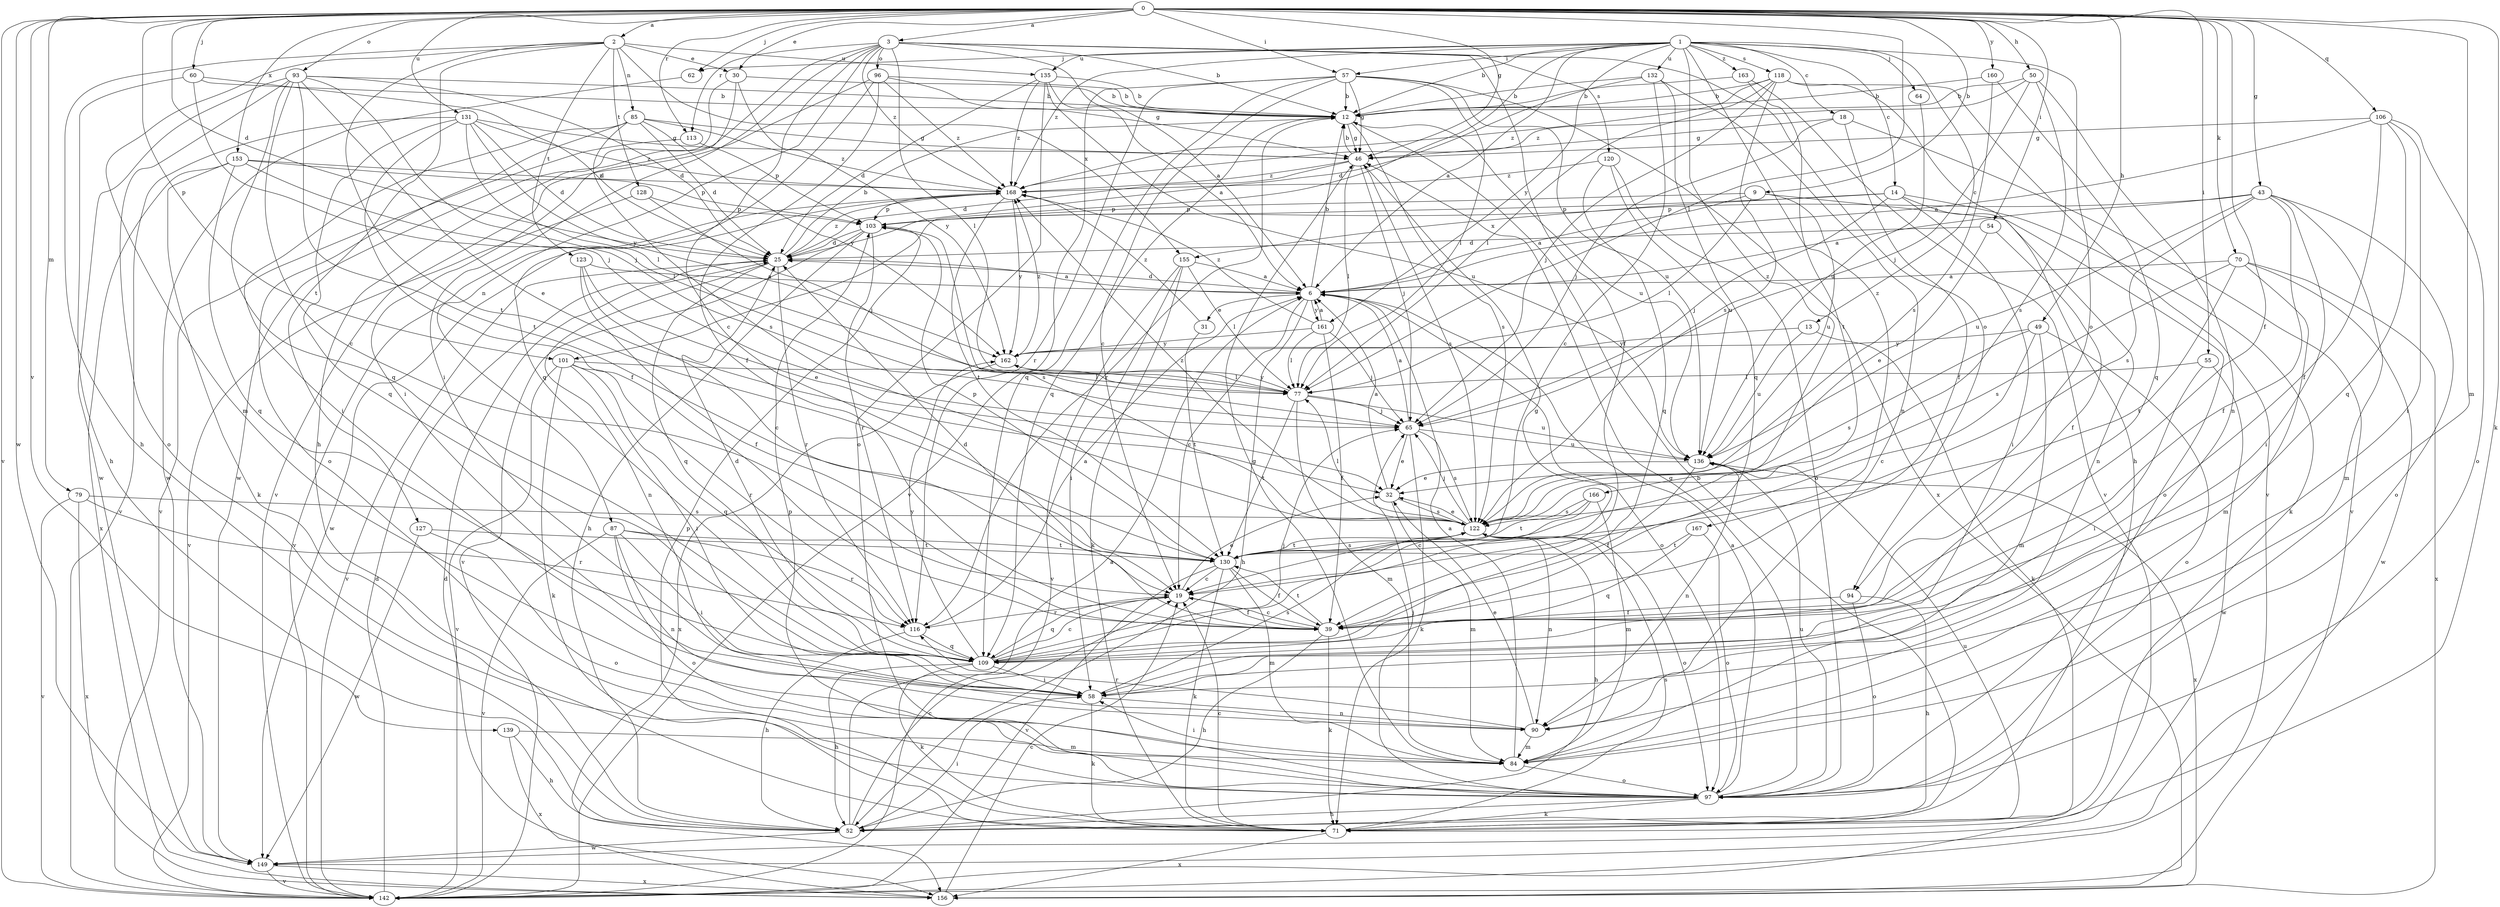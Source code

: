 strict digraph  {
0;
1;
2;
3;
6;
9;
12;
13;
14;
18;
19;
25;
30;
31;
32;
39;
43;
46;
49;
50;
52;
54;
55;
57;
58;
60;
62;
64;
65;
70;
71;
77;
79;
84;
85;
87;
90;
93;
94;
96;
97;
101;
103;
106;
109;
113;
116;
118;
120;
122;
123;
127;
128;
130;
131;
132;
135;
136;
139;
142;
149;
153;
155;
156;
160;
161;
162;
163;
166;
167;
168;
0 -> 2  [label=a];
0 -> 3  [label=a];
0 -> 9  [label=b];
0 -> 25  [label=d];
0 -> 30  [label=e];
0 -> 39  [label=f];
0 -> 43  [label=g];
0 -> 46  [label=g];
0 -> 49  [label=h];
0 -> 50  [label=h];
0 -> 54  [label=i];
0 -> 55  [label=i];
0 -> 57  [label=i];
0 -> 60  [label=j];
0 -> 62  [label=j];
0 -> 70  [label=k];
0 -> 71  [label=k];
0 -> 77  [label=l];
0 -> 79  [label=m];
0 -> 84  [label=m];
0 -> 93  [label=o];
0 -> 101  [label=p];
0 -> 106  [label=q];
0 -> 113  [label=r];
0 -> 131  [label=u];
0 -> 139  [label=v];
0 -> 142  [label=v];
0 -> 149  [label=w];
0 -> 153  [label=x];
0 -> 160  [label=y];
1 -> 6  [label=a];
1 -> 12  [label=b];
1 -> 13  [label=c];
1 -> 14  [label=c];
1 -> 18  [label=c];
1 -> 57  [label=i];
1 -> 62  [label=j];
1 -> 64  [label=j];
1 -> 94  [label=o];
1 -> 101  [label=p];
1 -> 118  [label=s];
1 -> 132  [label=u];
1 -> 135  [label=u];
1 -> 161  [label=y];
1 -> 163  [label=z];
1 -> 166  [label=z];
1 -> 167  [label=z];
1 -> 168  [label=z];
2 -> 30  [label=e];
2 -> 52  [label=h];
2 -> 84  [label=m];
2 -> 85  [label=n];
2 -> 123  [label=t];
2 -> 127  [label=t];
2 -> 128  [label=t];
2 -> 130  [label=t];
2 -> 135  [label=u];
2 -> 155  [label=x];
3 -> 6  [label=a];
3 -> 12  [label=b];
3 -> 19  [label=c];
3 -> 39  [label=f];
3 -> 52  [label=h];
3 -> 58  [label=i];
3 -> 77  [label=l];
3 -> 87  [label=n];
3 -> 94  [label=o];
3 -> 96  [label=o];
3 -> 113  [label=r];
3 -> 120  [label=s];
3 -> 168  [label=z];
6 -> 12  [label=b];
6 -> 19  [label=c];
6 -> 25  [label=d];
6 -> 31  [label=e];
6 -> 52  [label=h];
6 -> 97  [label=o];
6 -> 161  [label=y];
9 -> 6  [label=a];
9 -> 77  [label=l];
9 -> 97  [label=o];
9 -> 103  [label=p];
9 -> 136  [label=u];
12 -> 46  [label=g];
12 -> 109  [label=q];
12 -> 116  [label=r];
12 -> 122  [label=s];
12 -> 136  [label=u];
13 -> 71  [label=k];
13 -> 136  [label=u];
13 -> 162  [label=y];
14 -> 58  [label=i];
14 -> 65  [label=j];
14 -> 71  [label=k];
14 -> 90  [label=n];
14 -> 103  [label=p];
14 -> 155  [label=x];
18 -> 39  [label=f];
18 -> 46  [label=g];
18 -> 65  [label=j];
18 -> 142  [label=v];
19 -> 32  [label=e];
19 -> 39  [label=f];
19 -> 109  [label=q];
19 -> 116  [label=r];
25 -> 6  [label=a];
25 -> 12  [label=b];
25 -> 90  [label=n];
25 -> 109  [label=q];
25 -> 116  [label=r];
25 -> 142  [label=v];
25 -> 168  [label=z];
30 -> 12  [label=b];
30 -> 58  [label=i];
30 -> 149  [label=w];
30 -> 162  [label=y];
31 -> 130  [label=t];
31 -> 168  [label=z];
32 -> 6  [label=a];
32 -> 84  [label=m];
32 -> 122  [label=s];
39 -> 19  [label=c];
39 -> 25  [label=d];
39 -> 52  [label=h];
39 -> 71  [label=k];
39 -> 130  [label=t];
43 -> 6  [label=a];
43 -> 39  [label=f];
43 -> 58  [label=i];
43 -> 84  [label=m];
43 -> 97  [label=o];
43 -> 103  [label=p];
43 -> 122  [label=s];
43 -> 136  [label=u];
46 -> 12  [label=b];
46 -> 25  [label=d];
46 -> 65  [label=j];
46 -> 77  [label=l];
46 -> 122  [label=s];
46 -> 168  [label=z];
49 -> 19  [label=c];
49 -> 84  [label=m];
49 -> 97  [label=o];
49 -> 122  [label=s];
49 -> 162  [label=y];
50 -> 12  [label=b];
50 -> 65  [label=j];
50 -> 90  [label=n];
50 -> 122  [label=s];
50 -> 168  [label=z];
52 -> 6  [label=a];
52 -> 19  [label=c];
52 -> 58  [label=i];
52 -> 149  [label=w];
54 -> 25  [label=d];
54 -> 32  [label=e];
54 -> 39  [label=f];
55 -> 58  [label=i];
55 -> 77  [label=l];
55 -> 149  [label=w];
57 -> 12  [label=b];
57 -> 19  [label=c];
57 -> 46  [label=g];
57 -> 77  [label=l];
57 -> 109  [label=q];
57 -> 116  [label=r];
57 -> 136  [label=u];
57 -> 142  [label=v];
57 -> 156  [label=x];
58 -> 71  [label=k];
58 -> 90  [label=n];
58 -> 122  [label=s];
60 -> 12  [label=b];
60 -> 25  [label=d];
60 -> 52  [label=h];
60 -> 65  [label=j];
62 -> 149  [label=w];
64 -> 136  [label=u];
65 -> 6  [label=a];
65 -> 32  [label=e];
65 -> 71  [label=k];
65 -> 122  [label=s];
65 -> 136  [label=u];
70 -> 6  [label=a];
70 -> 84  [label=m];
70 -> 122  [label=s];
70 -> 130  [label=t];
70 -> 149  [label=w];
70 -> 156  [label=x];
71 -> 12  [label=b];
71 -> 19  [label=c];
71 -> 103  [label=p];
71 -> 122  [label=s];
71 -> 136  [label=u];
71 -> 156  [label=x];
77 -> 65  [label=j];
77 -> 84  [label=m];
77 -> 130  [label=t];
77 -> 136  [label=u];
77 -> 162  [label=y];
79 -> 116  [label=r];
79 -> 122  [label=s];
79 -> 142  [label=v];
79 -> 156  [label=x];
84 -> 6  [label=a];
84 -> 46  [label=g];
84 -> 58  [label=i];
84 -> 97  [label=o];
85 -> 25  [label=d];
85 -> 46  [label=g];
85 -> 58  [label=i];
85 -> 97  [label=o];
85 -> 122  [label=s];
85 -> 162  [label=y];
85 -> 168  [label=z];
87 -> 58  [label=i];
87 -> 90  [label=n];
87 -> 97  [label=o];
87 -> 116  [label=r];
87 -> 130  [label=t];
87 -> 142  [label=v];
90 -> 32  [label=e];
90 -> 84  [label=m];
90 -> 116  [label=r];
93 -> 12  [label=b];
93 -> 19  [label=c];
93 -> 25  [label=d];
93 -> 32  [label=e];
93 -> 65  [label=j];
93 -> 97  [label=o];
93 -> 109  [label=q];
93 -> 130  [label=t];
93 -> 149  [label=w];
94 -> 39  [label=f];
94 -> 52  [label=h];
94 -> 97  [label=o];
96 -> 12  [label=b];
96 -> 39  [label=f];
96 -> 46  [label=g];
96 -> 109  [label=q];
96 -> 142  [label=v];
96 -> 168  [label=z];
97 -> 6  [label=a];
97 -> 46  [label=g];
97 -> 52  [label=h];
97 -> 65  [label=j];
97 -> 71  [label=k];
97 -> 103  [label=p];
97 -> 136  [label=u];
101 -> 58  [label=i];
101 -> 71  [label=k];
101 -> 77  [label=l];
101 -> 109  [label=q];
101 -> 116  [label=r];
101 -> 142  [label=v];
103 -> 25  [label=d];
103 -> 52  [label=h];
103 -> 116  [label=r];
103 -> 122  [label=s];
103 -> 142  [label=v];
106 -> 6  [label=a];
106 -> 39  [label=f];
106 -> 46  [label=g];
106 -> 58  [label=i];
106 -> 97  [label=o];
106 -> 109  [label=q];
109 -> 19  [label=c];
109 -> 25  [label=d];
109 -> 46  [label=g];
109 -> 52  [label=h];
109 -> 58  [label=i];
109 -> 65  [label=j];
109 -> 71  [label=k];
109 -> 162  [label=y];
113 -> 103  [label=p];
113 -> 142  [label=v];
116 -> 6  [label=a];
116 -> 52  [label=h];
116 -> 109  [label=q];
118 -> 12  [label=b];
118 -> 52  [label=h];
118 -> 65  [label=j];
118 -> 77  [label=l];
118 -> 122  [label=s];
118 -> 142  [label=v];
118 -> 168  [label=z];
120 -> 97  [label=o];
120 -> 109  [label=q];
120 -> 136  [label=u];
120 -> 168  [label=z];
122 -> 32  [label=e];
122 -> 52  [label=h];
122 -> 65  [label=j];
122 -> 77  [label=l];
122 -> 90  [label=n];
122 -> 97  [label=o];
122 -> 130  [label=t];
122 -> 168  [label=z];
123 -> 6  [label=a];
123 -> 19  [label=c];
123 -> 32  [label=e];
123 -> 39  [label=f];
127 -> 97  [label=o];
127 -> 130  [label=t];
127 -> 149  [label=w];
128 -> 65  [label=j];
128 -> 103  [label=p];
128 -> 142  [label=v];
130 -> 19  [label=c];
130 -> 39  [label=f];
130 -> 71  [label=k];
130 -> 84  [label=m];
130 -> 103  [label=p];
130 -> 122  [label=s];
130 -> 142  [label=v];
131 -> 25  [label=d];
131 -> 39  [label=f];
131 -> 46  [label=g];
131 -> 77  [label=l];
131 -> 109  [label=q];
131 -> 142  [label=v];
131 -> 162  [label=y];
131 -> 168  [label=z];
132 -> 12  [label=b];
132 -> 19  [label=c];
132 -> 25  [label=d];
132 -> 90  [label=n];
132 -> 109  [label=q];
135 -> 6  [label=a];
135 -> 12  [label=b];
135 -> 25  [label=d];
135 -> 97  [label=o];
135 -> 136  [label=u];
135 -> 168  [label=z];
136 -> 32  [label=e];
136 -> 39  [label=f];
136 -> 90  [label=n];
136 -> 156  [label=x];
139 -> 52  [label=h];
139 -> 84  [label=m];
139 -> 156  [label=x];
142 -> 25  [label=d];
149 -> 142  [label=v];
149 -> 156  [label=x];
153 -> 71  [label=k];
153 -> 77  [label=l];
153 -> 103  [label=p];
153 -> 109  [label=q];
153 -> 156  [label=x];
153 -> 168  [label=z];
155 -> 6  [label=a];
155 -> 58  [label=i];
155 -> 71  [label=k];
155 -> 77  [label=l];
155 -> 142  [label=v];
156 -> 19  [label=c];
156 -> 25  [label=d];
160 -> 12  [label=b];
160 -> 109  [label=q];
160 -> 122  [label=s];
161 -> 6  [label=a];
161 -> 39  [label=f];
161 -> 65  [label=j];
161 -> 77  [label=l];
161 -> 162  [label=y];
161 -> 168  [label=z];
162 -> 77  [label=l];
162 -> 156  [label=x];
162 -> 168  [label=z];
163 -> 12  [label=b];
163 -> 130  [label=t];
163 -> 142  [label=v];
166 -> 19  [label=c];
166 -> 84  [label=m];
166 -> 122  [label=s];
166 -> 130  [label=t];
167 -> 97  [label=o];
167 -> 109  [label=q];
167 -> 130  [label=t];
168 -> 103  [label=p];
168 -> 130  [label=t];
168 -> 142  [label=v];
168 -> 149  [label=w];
168 -> 162  [label=y];
}
